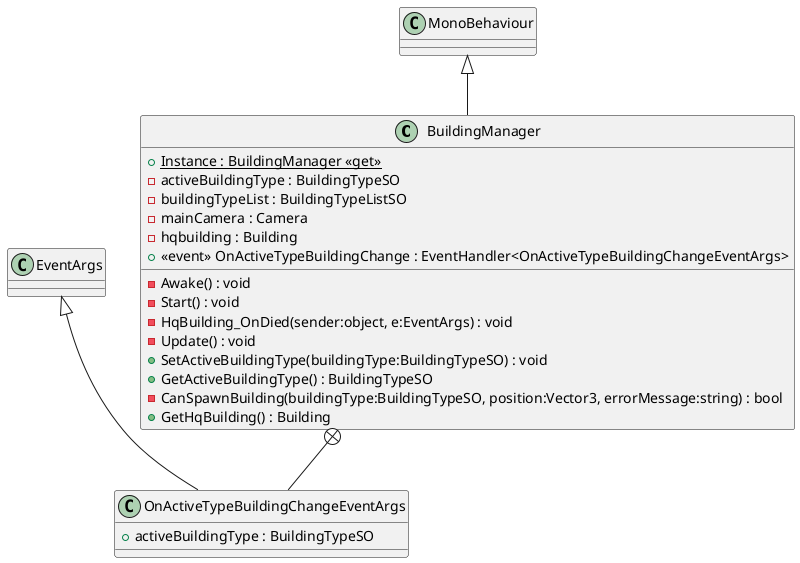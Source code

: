 @startuml
class BuildingManager {
    + {static} Instance : BuildingManager <<get>>
    - activeBuildingType : BuildingTypeSO
    - buildingTypeList : BuildingTypeListSO
    - mainCamera : Camera
    - hqbuilding : Building
    +  <<event>> OnActiveTypeBuildingChange : EventHandler<OnActiveTypeBuildingChangeEventArgs> 
    - Awake() : void
    - Start() : void
    - HqBuilding_OnDied(sender:object, e:EventArgs) : void
    - Update() : void
    + SetActiveBuildingType(buildingType:BuildingTypeSO) : void
    + GetActiveBuildingType() : BuildingTypeSO
    - CanSpawnBuilding(buildingType:BuildingTypeSO, position:Vector3, errorMessage:string) : bool
    + GetHqBuilding() : Building
}
class OnActiveTypeBuildingChangeEventArgs {
    + activeBuildingType : BuildingTypeSO
}
MonoBehaviour <|-- BuildingManager
BuildingManager +-- OnActiveTypeBuildingChangeEventArgs
EventArgs <|-- OnActiveTypeBuildingChangeEventArgs
@enduml
